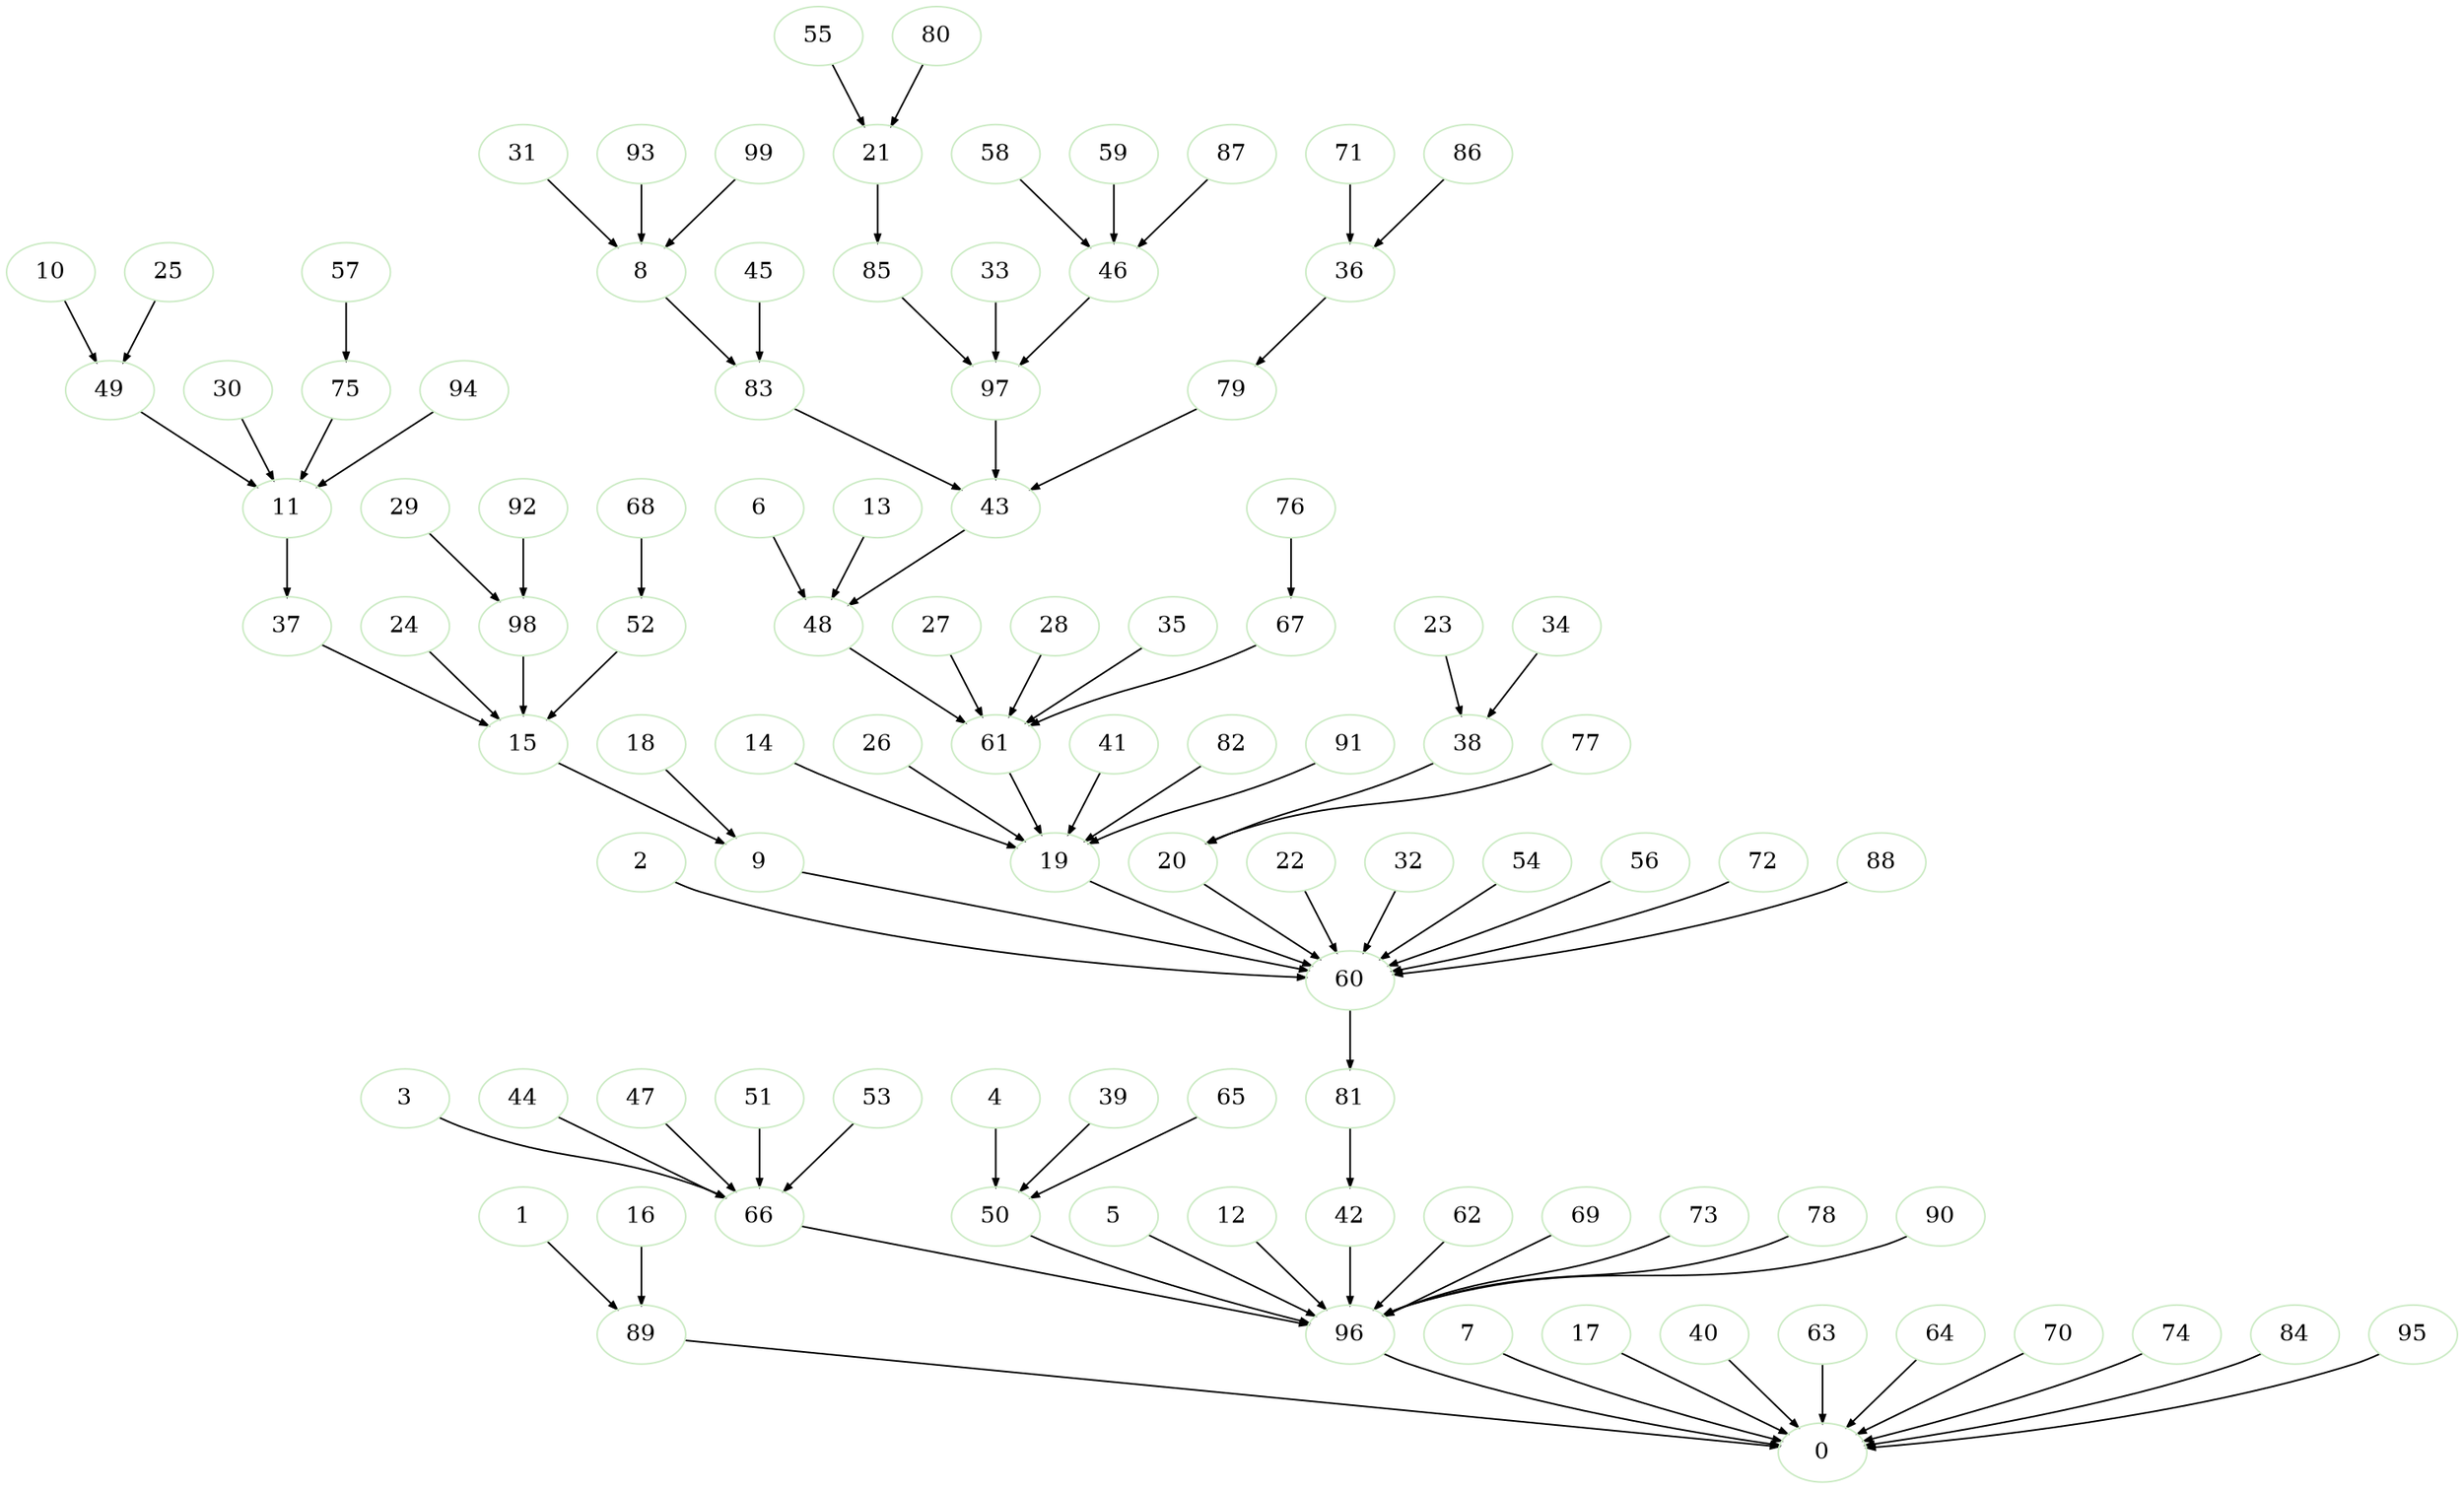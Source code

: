 digraph topology {
	graph [fontsize = 12, outputorder="edgesfirst", size="20,20"];
	node [color = "/pastel16/3", penwidth = 1];
	edge [fontsize = 10, arrowsize = 0.5];
	0 [label = "0", pos="6.4,3!"]
	1 [label = "1", pos="13,1.4!"]
	1 -> 89 [color=black, ]
	2 [label = "2", pos="10.8,7.4!"]
	2 -> 60 [color=black, ]
	3 [label = "3", pos="1.2,10.2!"]
	3 -> 66 [color=black, ]
	4 [label = "4", pos="0.8,8.6!"]
	4 -> 50 [color=black, ]
	5 [label = "5", pos="1.4,1.8!"]
	5 -> 96 [color=black, ]
	6 [label = "6", pos="8.4,16.6!"]
	6 -> 48 [color=black, ]
	7 [label = "7", pos="2.4,4.4!"]
	7 -> 0 [color=black, ]
	8 [label = "8", pos="12.6,19!"]
	8 -> 83 [color=black, ]
	9 [label = "9", pos="11.6,8!"]
	9 -> 60 [color=black, ]
	10 [label = "10", pos="19.6,1!"]
	10 -> 49 [color=black, ]
	11 [label = "11", pos="17.2,5.8!"]
	11 -> 37 [color=black, ]
	12 [label = "12", pos="2.8,2.4!"]
	12 -> 96 [color=black, ]
	13 [label = "13", pos="6.2,16.4!"]
	13 -> 48 [color=black, ]
	14 [label = "14", pos="3.6,11.6!"]
	14 -> 19 [color=black, ]
	15 [label = "15", pos="12.8,7.4!"]
	15 -> 9 [color=black, ]
	16 [label = "16", pos="11,1.2!"]
	16 -> 89 [color=black, ]
	17 [label = "17", pos="1.2,4.2!"]
	17 -> 0 [color=black, ]
	18 [label = "18", pos="13.6,8.6!"]
	18 -> 9 [color=black, ]
	19 [label = "19", pos="6.2,11.8!"]
	19 -> 60 [color=black, ]
	20 [label = "20", pos="9,6!"]
	20 -> 60 [color=black, ]
	21 [label = "21", pos="15.8,14!"]
	21 -> 85 [color=black, ]
	22 [label = "22", pos="4.8,11.4!"]
	22 -> 60 [color=black, ]
	23 [label = "23", pos="10.6,17.6!"]
	23 -> 38 [color=black, ]
	24 [label = "24", pos="14.6,5.8!"]
	24 -> 15 [color=black, ]
	25 [label = "25", pos="19.6,2.4!"]
	25 -> 49 [color=black, ]
	26 [label = "26", pos="8.4,15.2!"]
	26 -> 19 [color=black, ]
	27 [label = "27", pos="3,9.8!"]
	27 -> 61 [color=black, ]
	28 [label = "28", pos="0.8,13.4!"]
	28 -> 61 [color=black, ]
	29 [label = "29", pos="15.2,11.4!"]
	29 -> 98 [color=black, ]
	30 [label = "30", pos="17.6,6.2!"]
	30 -> 11 [color=black, ]
	31 [label = "31", pos="14,11.8!"]
	31 -> 8 [color=black, ]
	32 [label = "32", pos="11.6,9.2!"]
	32 -> 60 [color=black, ]
	33 [label = "33", pos="16.8,18.8!"]
	33 -> 97 [color=black, ]
	34 [label = "34", pos="9.4,13.2!"]
	34 -> 38 [color=black, ]
	35 [label = "35", pos="1.2,14!"]
	35 -> 61 [color=black, ]
	36 [label = "36", pos="13,19.8!"]
	36 -> 79 [color=black, ]
	37 [label = "37", pos="16.4,5.6!"]
	37 -> 15 [color=black, ]
	38 [label = "38", pos="7.8,13.4!"]
	38 -> 20 [color=black, ]
	39 [label = "39", pos="0.4,9.2!"]
	39 -> 50 [color=black, ]
	40 [label = "40", pos="3.4,2.4!"]
	40 -> 0 [color=black, ]
	41 [label = "41", pos="1.2,15.4!"]
	41 -> 19 [color=black, ]
	42 [label = "42", pos="2.6,5!"]
	42 -> 96 [color=black, ]
	43 [label = "43", pos="7.8,17.4!"]
	43 -> 48 [color=black, ]
	44 [label = "44", pos="1.6,9!"]
	44 -> 66 [color=black, ]
	45 [label = "45", pos="11,17.6!"]
	45 -> 83 [color=black, ]
	46 [label = "46", pos="16.4,17.2!"]
	46 -> 97 [color=black, ]
	47 [label = "47", pos="5.6,8.4!"]
	47 -> 66 [color=black, ]
	48 [label = "48", pos="7.2,17.6!"]
	48 -> 61 [color=black, ]
	49 [label = "49", pos="19.2,3!"]
	49 -> 11 [color=black, ]
	50 [label = "50", pos="3.6,4.6!"]
	50 -> 96 [color=black, ]
	51 [label = "51", pos="4.6,9.6!"]
	51 -> 66 [color=black, ]
	52 [label = "52", pos="11.8,5.2!"]
	52 -> 15 [color=black, ]
	53 [label = "53", pos="0,8.4!"]
	53 -> 66 [color=black, ]
	54 [label = "54", pos="7.4,11.4!"]
	54 -> 60 [color=black, ]
	55 [label = "55", pos="19,13.8!"]
	55 -> 21 [color=black, ]
	56 [label = "56", pos="10.4,12.4!"]
	56 -> 60 [color=black, ]
	57 [label = "57", pos="13.6,1!"]
	57 -> 75 [color=black, ]
	58 [label = "58", pos="18,15.6!"]
	58 -> 46 [color=black, ]
	59 [label = "59", pos="17.4,16!"]
	59 -> 46 [color=black, ]
	60 [label = "60", pos="7.8,8!"]
	60 -> 81 [color=black, ]
	61 [label = "61", pos="2,12.6!"]
	61 -> 19 [color=black, ]
	62 [label = "62", pos="1.2,1.4!"]
	62 -> 96 [color=black, ]
	63 [label = "63", pos="4.2,3.2!"]
	63 -> 0 [color=black, ]
	64 [label = "64", pos="6.8,1!"]
	64 -> 0 [color=black, ]
	65 [label = "65", pos="0,3!"]
	65 -> 50 [color=black, ]
	66 [label = "66", pos="2,7.2!"]
	66 -> 96 [color=black, ]
	67 [label = "67", pos="0.6,17.4!"]
	67 -> 61 [color=black, ]
	68 [label = "68", pos="12.2,3!"]
	68 -> 52 [color=black, ]
	69 [label = "69", pos="5,7!"]
	69 -> 96 [color=black, ]
	70 [label = "70", pos="7.2,2.4!"]
	70 -> 0 [color=black, ]
	71 [label = "71", pos="17,19.8!"]
	71 -> 36 [color=black, ]
	72 [label = "72", pos="9.4,9.6!"]
	72 -> 60 [color=black, ]
	73 [label = "73", pos="1.8,2!"]
	73 -> 96 [color=black, ]
	74 [label = "74", pos="6.8,5.2!"]
	74 -> 0 [color=black, ]
	75 [label = "75", pos="16.6,3.2!"]
	75 -> 11 [color=black, ]
	76 [label = "76", pos="0.4,19!"]
	76 -> 67 [color=black, ]
	77 [label = "77", pos="10.6,3!"]
	77 -> 20 [color=black, ]
	78 [label = "78", pos="10.8,0.6!"]
	78 -> 96 [color=black, ]
	79 [label = "79", pos="10.6,19.6!"]
	79 -> 43 [color=black, ]
	80 [label = "80", pos="17.2,14!"]
	80 -> 21 [color=black, ]
	81 [label = "81", pos="5.2,7.4!"]
	81 -> 42 [color=black, ]
	82 [label = "82", pos="3.4,15.4!"]
	82 -> 19 [color=black, ]
	83 [label = "83", pos="10.6,15.6!"]
	83 -> 43 [color=black, ]
	84 [label = "84", pos="6.6,4.4!"]
	84 -> 0 [color=black, ]
	85 [label = "85", pos="16.2,19.6!"]
	85 -> 97 [color=black, ]
	86 [label = "86", pos="17,16.2!"]
	86 -> 36 [color=black, ]
	87 [label = "87", pos="16.4,14.8!"]
	87 -> 46 [color=black, ]
	88 [label = "88", pos="4.6,10.4!"]
	88 -> 60 [color=black, ]
	89 [label = "89", pos="7.2,0.6!"]
	89 -> 0 [color=black, ]
	90 [label = "90", pos="0.6,5.6!"]
	90 -> 96 [color=black, ]
	91 [label = "91", pos="5.2,13.8!"]
	91 -> 19 [color=black, ]
	92 [label = "92", pos="19.2,9!"]
	92 -> 98 [color=black, ]
	93 [label = "93", pos="18.8,19.8!"]
	93 -> 8 [color=black, ]
	94 [label = "94", pos="19.2,7.2!"]
	94 -> 11 [color=black, ]
	95 [label = "95", pos="4.4,4.6!"]
	95 -> 0 [color=black, ]
	96 [label = "96", pos="4,4!"]
	96 -> 0 [color=black, ]
	97 [label = "97", pos="12.4,18!"]
	97 -> 43 [color=black, ]
	98 [label = "98", pos="16.8,9.6!"]
	98 -> 15 [color=black, ]
	99 [label = "99", pos="13,16!"]
	99 -> 8 [color=black, ]
}
